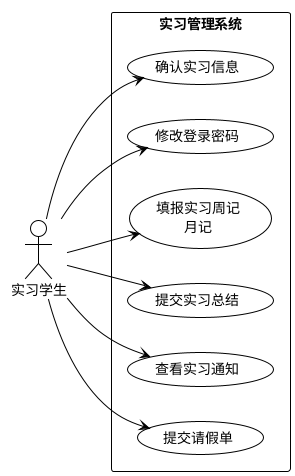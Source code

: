 @startuml
!theme plain

left to right direction
skinparam packageStyle rectangle
actor 实习学生

rectangle 实习管理系统 {
  usecase (确认实习信息) as UC1
  usecase (修改登录密码) as UC2
  usecase (填报实习周记\n月记) as UC3
  usecase (提交实习总结) as UC4
  usecase (查看实习通知) as UC5
  usecase (提交请假单) as UC6
}

实习学生 --> UC1
实习学生 --> UC2
实习学生 --> UC3
实习学生 --> UC4
实习学生 --> UC5
实习学生 --> UC6

@enduml

